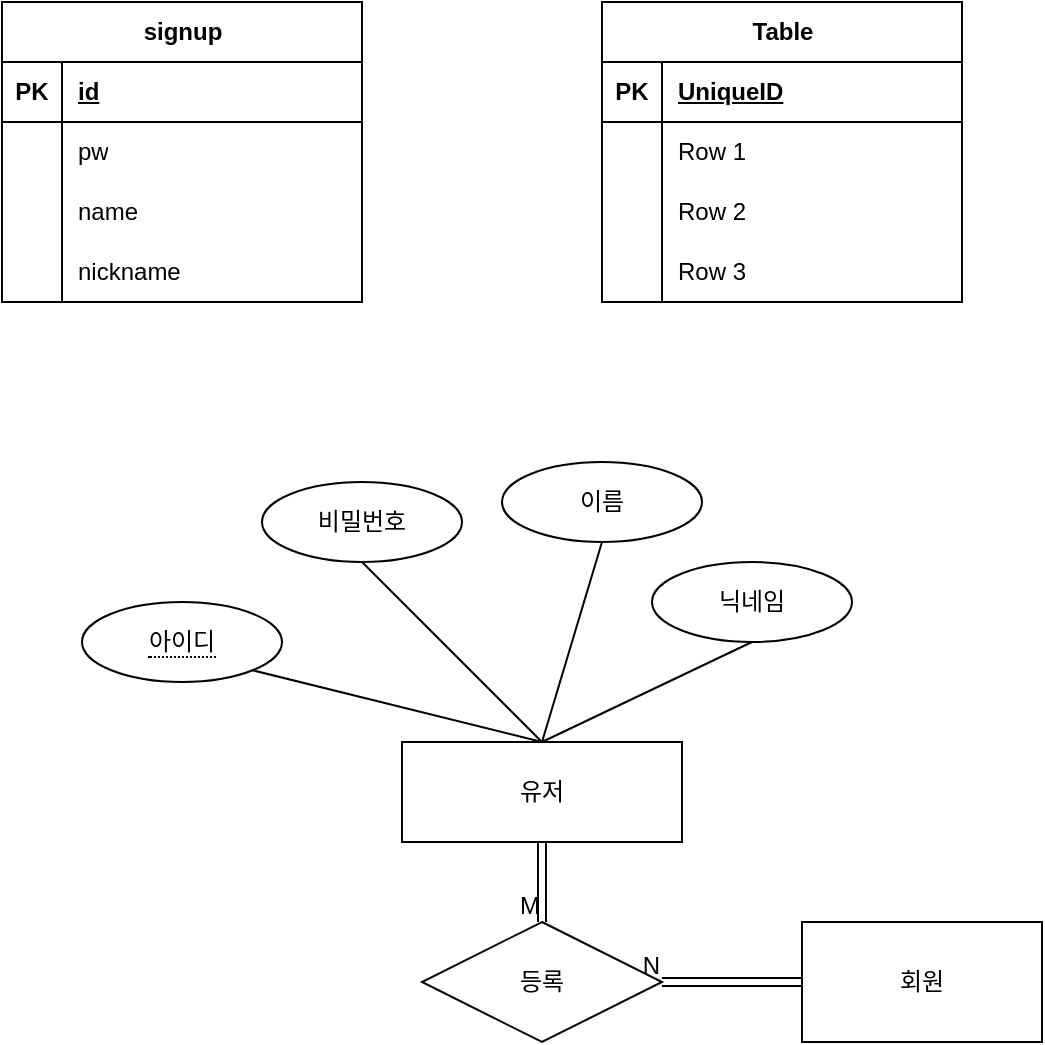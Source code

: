 <mxfile version="24.7.7">
  <diagram id="R2lEEEUBdFMjLlhIrx00" name="Page-1">
    <mxGraphModel dx="1434" dy="772" grid="1" gridSize="10" guides="1" tooltips="1" connect="1" arrows="1" fold="1" page="1" pageScale="1" pageWidth="850" pageHeight="1100" math="0" shadow="0" extFonts="Permanent Marker^https://fonts.googleapis.com/css?family=Permanent+Marker">
      <root>
        <mxCell id="0" />
        <mxCell id="1" parent="0" />
        <mxCell id="WXVEZv9Zqpvwa_HvJFa8-11" value="signup" style="shape=table;startSize=30;container=1;collapsible=1;childLayout=tableLayout;fixedRows=1;rowLines=0;fontStyle=1;align=center;resizeLast=1;html=1;" vertex="1" parent="1">
          <mxGeometry width="180" height="150" as="geometry" />
        </mxCell>
        <mxCell id="WXVEZv9Zqpvwa_HvJFa8-12" value="" style="shape=tableRow;horizontal=0;startSize=0;swimlaneHead=0;swimlaneBody=0;fillColor=none;collapsible=0;dropTarget=0;points=[[0,0.5],[1,0.5]];portConstraint=eastwest;top=0;left=0;right=0;bottom=1;" vertex="1" parent="WXVEZv9Zqpvwa_HvJFa8-11">
          <mxGeometry y="30" width="180" height="30" as="geometry" />
        </mxCell>
        <mxCell id="WXVEZv9Zqpvwa_HvJFa8-13" value="PK" style="shape=partialRectangle;connectable=0;fillColor=none;top=0;left=0;bottom=0;right=0;fontStyle=1;overflow=hidden;whiteSpace=wrap;html=1;" vertex="1" parent="WXVEZv9Zqpvwa_HvJFa8-12">
          <mxGeometry width="30" height="30" as="geometry">
            <mxRectangle width="30" height="30" as="alternateBounds" />
          </mxGeometry>
        </mxCell>
        <mxCell id="WXVEZv9Zqpvwa_HvJFa8-14" value="id" style="shape=partialRectangle;connectable=0;fillColor=none;top=0;left=0;bottom=0;right=0;align=left;spacingLeft=6;fontStyle=5;overflow=hidden;whiteSpace=wrap;html=1;" vertex="1" parent="WXVEZv9Zqpvwa_HvJFa8-12">
          <mxGeometry x="30" width="150" height="30" as="geometry">
            <mxRectangle width="150" height="30" as="alternateBounds" />
          </mxGeometry>
        </mxCell>
        <mxCell id="WXVEZv9Zqpvwa_HvJFa8-15" value="" style="shape=tableRow;horizontal=0;startSize=0;swimlaneHead=0;swimlaneBody=0;fillColor=none;collapsible=0;dropTarget=0;points=[[0,0.5],[1,0.5]];portConstraint=eastwest;top=0;left=0;right=0;bottom=0;" vertex="1" parent="WXVEZv9Zqpvwa_HvJFa8-11">
          <mxGeometry y="60" width="180" height="30" as="geometry" />
        </mxCell>
        <mxCell id="WXVEZv9Zqpvwa_HvJFa8-16" value="" style="shape=partialRectangle;connectable=0;fillColor=none;top=0;left=0;bottom=0;right=0;editable=1;overflow=hidden;whiteSpace=wrap;html=1;" vertex="1" parent="WXVEZv9Zqpvwa_HvJFa8-15">
          <mxGeometry width="30" height="30" as="geometry">
            <mxRectangle width="30" height="30" as="alternateBounds" />
          </mxGeometry>
        </mxCell>
        <mxCell id="WXVEZv9Zqpvwa_HvJFa8-17" value="pw" style="shape=partialRectangle;connectable=0;fillColor=none;top=0;left=0;bottom=0;right=0;align=left;spacingLeft=6;overflow=hidden;whiteSpace=wrap;html=1;" vertex="1" parent="WXVEZv9Zqpvwa_HvJFa8-15">
          <mxGeometry x="30" width="150" height="30" as="geometry">
            <mxRectangle width="150" height="30" as="alternateBounds" />
          </mxGeometry>
        </mxCell>
        <mxCell id="WXVEZv9Zqpvwa_HvJFa8-18" value="" style="shape=tableRow;horizontal=0;startSize=0;swimlaneHead=0;swimlaneBody=0;fillColor=none;collapsible=0;dropTarget=0;points=[[0,0.5],[1,0.5]];portConstraint=eastwest;top=0;left=0;right=0;bottom=0;" vertex="1" parent="WXVEZv9Zqpvwa_HvJFa8-11">
          <mxGeometry y="90" width="180" height="30" as="geometry" />
        </mxCell>
        <mxCell id="WXVEZv9Zqpvwa_HvJFa8-19" value="" style="shape=partialRectangle;connectable=0;fillColor=none;top=0;left=0;bottom=0;right=0;editable=1;overflow=hidden;whiteSpace=wrap;html=1;" vertex="1" parent="WXVEZv9Zqpvwa_HvJFa8-18">
          <mxGeometry width="30" height="30" as="geometry">
            <mxRectangle width="30" height="30" as="alternateBounds" />
          </mxGeometry>
        </mxCell>
        <mxCell id="WXVEZv9Zqpvwa_HvJFa8-20" value="name" style="shape=partialRectangle;connectable=0;fillColor=none;top=0;left=0;bottom=0;right=0;align=left;spacingLeft=6;overflow=hidden;whiteSpace=wrap;html=1;" vertex="1" parent="WXVEZv9Zqpvwa_HvJFa8-18">
          <mxGeometry x="30" width="150" height="30" as="geometry">
            <mxRectangle width="150" height="30" as="alternateBounds" />
          </mxGeometry>
        </mxCell>
        <mxCell id="WXVEZv9Zqpvwa_HvJFa8-21" value="" style="shape=tableRow;horizontal=0;startSize=0;swimlaneHead=0;swimlaneBody=0;fillColor=none;collapsible=0;dropTarget=0;points=[[0,0.5],[1,0.5]];portConstraint=eastwest;top=0;left=0;right=0;bottom=0;" vertex="1" parent="WXVEZv9Zqpvwa_HvJFa8-11">
          <mxGeometry y="120" width="180" height="30" as="geometry" />
        </mxCell>
        <mxCell id="WXVEZv9Zqpvwa_HvJFa8-22" value="" style="shape=partialRectangle;connectable=0;fillColor=none;top=0;left=0;bottom=0;right=0;editable=1;overflow=hidden;whiteSpace=wrap;html=1;" vertex="1" parent="WXVEZv9Zqpvwa_HvJFa8-21">
          <mxGeometry width="30" height="30" as="geometry">
            <mxRectangle width="30" height="30" as="alternateBounds" />
          </mxGeometry>
        </mxCell>
        <mxCell id="WXVEZv9Zqpvwa_HvJFa8-23" value="nickname" style="shape=partialRectangle;connectable=0;fillColor=none;top=0;left=0;bottom=0;right=0;align=left;spacingLeft=6;overflow=hidden;whiteSpace=wrap;html=1;" vertex="1" parent="WXVEZv9Zqpvwa_HvJFa8-21">
          <mxGeometry x="30" width="150" height="30" as="geometry">
            <mxRectangle width="150" height="30" as="alternateBounds" />
          </mxGeometry>
        </mxCell>
        <mxCell id="WXVEZv9Zqpvwa_HvJFa8-27" value="유저" style="whiteSpace=wrap;html=1;align=center;" vertex="1" parent="1">
          <mxGeometry x="200" y="370" width="140" height="50" as="geometry" />
        </mxCell>
        <mxCell id="WXVEZv9Zqpvwa_HvJFa8-32" value="등록" style="shape=rhombus;perimeter=rhombusPerimeter;whiteSpace=wrap;html=1;align=center;" vertex="1" parent="1">
          <mxGeometry x="210" y="460" width="120" height="60" as="geometry" />
        </mxCell>
        <mxCell id="WXVEZv9Zqpvwa_HvJFa8-34" value="비밀번호" style="ellipse;whiteSpace=wrap;html=1;align=center;" vertex="1" parent="1">
          <mxGeometry x="130" y="240" width="100" height="40" as="geometry" />
        </mxCell>
        <mxCell id="WXVEZv9Zqpvwa_HvJFa8-35" value="이름" style="ellipse;whiteSpace=wrap;html=1;align=center;" vertex="1" parent="1">
          <mxGeometry x="250" y="230" width="100" height="40" as="geometry" />
        </mxCell>
        <mxCell id="WXVEZv9Zqpvwa_HvJFa8-36" value="닉네임" style="ellipse;whiteSpace=wrap;html=1;align=center;" vertex="1" parent="1">
          <mxGeometry x="325" y="280" width="100" height="40" as="geometry" />
        </mxCell>
        <mxCell id="WXVEZv9Zqpvwa_HvJFa8-40" value="&lt;span style=&quot;border-bottom: 1px dotted&quot;&gt;아이디&lt;/span&gt;" style="ellipse;whiteSpace=wrap;html=1;align=center;" vertex="1" parent="1">
          <mxGeometry x="40" y="300" width="100" height="40" as="geometry" />
        </mxCell>
        <mxCell id="WXVEZv9Zqpvwa_HvJFa8-50" value="" style="endArrow=none;html=1;rounded=0;entryX=0.5;entryY=0;entryDx=0;entryDy=0;exitX=1;exitY=1;exitDx=0;exitDy=0;" edge="1" parent="1" source="WXVEZv9Zqpvwa_HvJFa8-40" target="WXVEZv9Zqpvwa_HvJFa8-27">
          <mxGeometry relative="1" as="geometry">
            <mxPoint x="130" y="320" as="sourcePoint" />
            <mxPoint x="290" y="320" as="targetPoint" />
          </mxGeometry>
        </mxCell>
        <mxCell id="WXVEZv9Zqpvwa_HvJFa8-51" value="" style="endArrow=none;html=1;rounded=0;entryX=0.5;entryY=0;entryDx=0;entryDy=0;exitX=0.5;exitY=1;exitDx=0;exitDy=0;" edge="1" parent="1" source="WXVEZv9Zqpvwa_HvJFa8-34" target="WXVEZv9Zqpvwa_HvJFa8-27">
          <mxGeometry relative="1" as="geometry">
            <mxPoint x="200" y="280" as="sourcePoint" />
            <mxPoint x="285" y="319" as="targetPoint" />
          </mxGeometry>
        </mxCell>
        <mxCell id="WXVEZv9Zqpvwa_HvJFa8-52" value="" style="endArrow=none;html=1;rounded=0;entryX=0.5;entryY=0;entryDx=0;entryDy=0;exitX=0.5;exitY=1;exitDx=0;exitDy=0;" edge="1" parent="1" source="WXVEZv9Zqpvwa_HvJFa8-35" target="WXVEZv9Zqpvwa_HvJFa8-27">
          <mxGeometry relative="1" as="geometry">
            <mxPoint x="135" y="364" as="sourcePoint" />
            <mxPoint x="220" y="403" as="targetPoint" />
          </mxGeometry>
        </mxCell>
        <mxCell id="WXVEZv9Zqpvwa_HvJFa8-53" value="" style="endArrow=none;html=1;rounded=0;entryX=0.5;entryY=0;entryDx=0;entryDy=0;exitX=0.5;exitY=1;exitDx=0;exitDy=0;" edge="1" parent="1" source="WXVEZv9Zqpvwa_HvJFa8-36" target="WXVEZv9Zqpvwa_HvJFa8-27">
          <mxGeometry relative="1" as="geometry">
            <mxPoint x="145" y="374" as="sourcePoint" />
            <mxPoint x="230" y="413" as="targetPoint" />
          </mxGeometry>
        </mxCell>
        <mxCell id="WXVEZv9Zqpvwa_HvJFa8-54" value="회원" style="rounded=0;whiteSpace=wrap;html=1;" vertex="1" parent="1">
          <mxGeometry x="400" y="460" width="120" height="60" as="geometry" />
        </mxCell>
        <mxCell id="WXVEZv9Zqpvwa_HvJFa8-58" value="" style="shape=link;html=1;rounded=0;exitX=0;exitY=0.5;exitDx=0;exitDy=0;entryX=1;entryY=0.5;entryDx=0;entryDy=0;" edge="1" parent="1" source="WXVEZv9Zqpvwa_HvJFa8-54" target="WXVEZv9Zqpvwa_HvJFa8-32">
          <mxGeometry relative="1" as="geometry">
            <mxPoint x="340" y="560" as="sourcePoint" />
            <mxPoint x="500" y="560" as="targetPoint" />
          </mxGeometry>
        </mxCell>
        <mxCell id="WXVEZv9Zqpvwa_HvJFa8-59" value="N" style="resizable=0;html=1;whiteSpace=wrap;align=right;verticalAlign=bottom;" connectable="0" vertex="1" parent="WXVEZv9Zqpvwa_HvJFa8-58">
          <mxGeometry x="1" relative="1" as="geometry" />
        </mxCell>
        <mxCell id="WXVEZv9Zqpvwa_HvJFa8-60" value="" style="shape=link;html=1;rounded=0;entryX=0.5;entryY=0;entryDx=0;entryDy=0;exitX=0.5;exitY=1;exitDx=0;exitDy=0;" edge="1" parent="1" source="WXVEZv9Zqpvwa_HvJFa8-27" target="WXVEZv9Zqpvwa_HvJFa8-32">
          <mxGeometry relative="1" as="geometry">
            <mxPoint x="280" y="460" as="sourcePoint" />
            <mxPoint x="440" y="460" as="targetPoint" />
          </mxGeometry>
        </mxCell>
        <mxCell id="WXVEZv9Zqpvwa_HvJFa8-61" value="M" style="resizable=0;html=1;whiteSpace=wrap;align=right;verticalAlign=bottom;" connectable="0" vertex="1" parent="WXVEZv9Zqpvwa_HvJFa8-60">
          <mxGeometry x="1" relative="1" as="geometry" />
        </mxCell>
        <mxCell id="WXVEZv9Zqpvwa_HvJFa8-89" value="Table" style="shape=table;startSize=30;container=1;collapsible=1;childLayout=tableLayout;fixedRows=1;rowLines=0;fontStyle=1;align=center;resizeLast=1;html=1;" vertex="1" parent="1">
          <mxGeometry x="300" width="180" height="150" as="geometry" />
        </mxCell>
        <mxCell id="WXVEZv9Zqpvwa_HvJFa8-90" value="" style="shape=tableRow;horizontal=0;startSize=0;swimlaneHead=0;swimlaneBody=0;fillColor=none;collapsible=0;dropTarget=0;points=[[0,0.5],[1,0.5]];portConstraint=eastwest;top=0;left=0;right=0;bottom=1;" vertex="1" parent="WXVEZv9Zqpvwa_HvJFa8-89">
          <mxGeometry y="30" width="180" height="30" as="geometry" />
        </mxCell>
        <mxCell id="WXVEZv9Zqpvwa_HvJFa8-91" value="PK" style="shape=partialRectangle;connectable=0;fillColor=none;top=0;left=0;bottom=0;right=0;fontStyle=1;overflow=hidden;whiteSpace=wrap;html=1;" vertex="1" parent="WXVEZv9Zqpvwa_HvJFa8-90">
          <mxGeometry width="30" height="30" as="geometry">
            <mxRectangle width="30" height="30" as="alternateBounds" />
          </mxGeometry>
        </mxCell>
        <mxCell id="WXVEZv9Zqpvwa_HvJFa8-92" value="UniqueID" style="shape=partialRectangle;connectable=0;fillColor=none;top=0;left=0;bottom=0;right=0;align=left;spacingLeft=6;fontStyle=5;overflow=hidden;whiteSpace=wrap;html=1;" vertex="1" parent="WXVEZv9Zqpvwa_HvJFa8-90">
          <mxGeometry x="30" width="150" height="30" as="geometry">
            <mxRectangle width="150" height="30" as="alternateBounds" />
          </mxGeometry>
        </mxCell>
        <mxCell id="WXVEZv9Zqpvwa_HvJFa8-93" value="" style="shape=tableRow;horizontal=0;startSize=0;swimlaneHead=0;swimlaneBody=0;fillColor=none;collapsible=0;dropTarget=0;points=[[0,0.5],[1,0.5]];portConstraint=eastwest;top=0;left=0;right=0;bottom=0;" vertex="1" parent="WXVEZv9Zqpvwa_HvJFa8-89">
          <mxGeometry y="60" width="180" height="30" as="geometry" />
        </mxCell>
        <mxCell id="WXVEZv9Zqpvwa_HvJFa8-94" value="" style="shape=partialRectangle;connectable=0;fillColor=none;top=0;left=0;bottom=0;right=0;editable=1;overflow=hidden;whiteSpace=wrap;html=1;" vertex="1" parent="WXVEZv9Zqpvwa_HvJFa8-93">
          <mxGeometry width="30" height="30" as="geometry">
            <mxRectangle width="30" height="30" as="alternateBounds" />
          </mxGeometry>
        </mxCell>
        <mxCell id="WXVEZv9Zqpvwa_HvJFa8-95" value="Row 1" style="shape=partialRectangle;connectable=0;fillColor=none;top=0;left=0;bottom=0;right=0;align=left;spacingLeft=6;overflow=hidden;whiteSpace=wrap;html=1;" vertex="1" parent="WXVEZv9Zqpvwa_HvJFa8-93">
          <mxGeometry x="30" width="150" height="30" as="geometry">
            <mxRectangle width="150" height="30" as="alternateBounds" />
          </mxGeometry>
        </mxCell>
        <mxCell id="WXVEZv9Zqpvwa_HvJFa8-96" value="" style="shape=tableRow;horizontal=0;startSize=0;swimlaneHead=0;swimlaneBody=0;fillColor=none;collapsible=0;dropTarget=0;points=[[0,0.5],[1,0.5]];portConstraint=eastwest;top=0;left=0;right=0;bottom=0;" vertex="1" parent="WXVEZv9Zqpvwa_HvJFa8-89">
          <mxGeometry y="90" width="180" height="30" as="geometry" />
        </mxCell>
        <mxCell id="WXVEZv9Zqpvwa_HvJFa8-97" value="" style="shape=partialRectangle;connectable=0;fillColor=none;top=0;left=0;bottom=0;right=0;editable=1;overflow=hidden;whiteSpace=wrap;html=1;" vertex="1" parent="WXVEZv9Zqpvwa_HvJFa8-96">
          <mxGeometry width="30" height="30" as="geometry">
            <mxRectangle width="30" height="30" as="alternateBounds" />
          </mxGeometry>
        </mxCell>
        <mxCell id="WXVEZv9Zqpvwa_HvJFa8-98" value="Row 2" style="shape=partialRectangle;connectable=0;fillColor=none;top=0;left=0;bottom=0;right=0;align=left;spacingLeft=6;overflow=hidden;whiteSpace=wrap;html=1;" vertex="1" parent="WXVEZv9Zqpvwa_HvJFa8-96">
          <mxGeometry x="30" width="150" height="30" as="geometry">
            <mxRectangle width="150" height="30" as="alternateBounds" />
          </mxGeometry>
        </mxCell>
        <mxCell id="WXVEZv9Zqpvwa_HvJFa8-99" value="" style="shape=tableRow;horizontal=0;startSize=0;swimlaneHead=0;swimlaneBody=0;fillColor=none;collapsible=0;dropTarget=0;points=[[0,0.5],[1,0.5]];portConstraint=eastwest;top=0;left=0;right=0;bottom=0;" vertex="1" parent="WXVEZv9Zqpvwa_HvJFa8-89">
          <mxGeometry y="120" width="180" height="30" as="geometry" />
        </mxCell>
        <mxCell id="WXVEZv9Zqpvwa_HvJFa8-100" value="" style="shape=partialRectangle;connectable=0;fillColor=none;top=0;left=0;bottom=0;right=0;editable=1;overflow=hidden;whiteSpace=wrap;html=1;" vertex="1" parent="WXVEZv9Zqpvwa_HvJFa8-99">
          <mxGeometry width="30" height="30" as="geometry">
            <mxRectangle width="30" height="30" as="alternateBounds" />
          </mxGeometry>
        </mxCell>
        <mxCell id="WXVEZv9Zqpvwa_HvJFa8-101" value="Row 3" style="shape=partialRectangle;connectable=0;fillColor=none;top=0;left=0;bottom=0;right=0;align=left;spacingLeft=6;overflow=hidden;whiteSpace=wrap;html=1;" vertex="1" parent="WXVEZv9Zqpvwa_HvJFa8-99">
          <mxGeometry x="30" width="150" height="30" as="geometry">
            <mxRectangle width="150" height="30" as="alternateBounds" />
          </mxGeometry>
        </mxCell>
      </root>
    </mxGraphModel>
  </diagram>
</mxfile>
